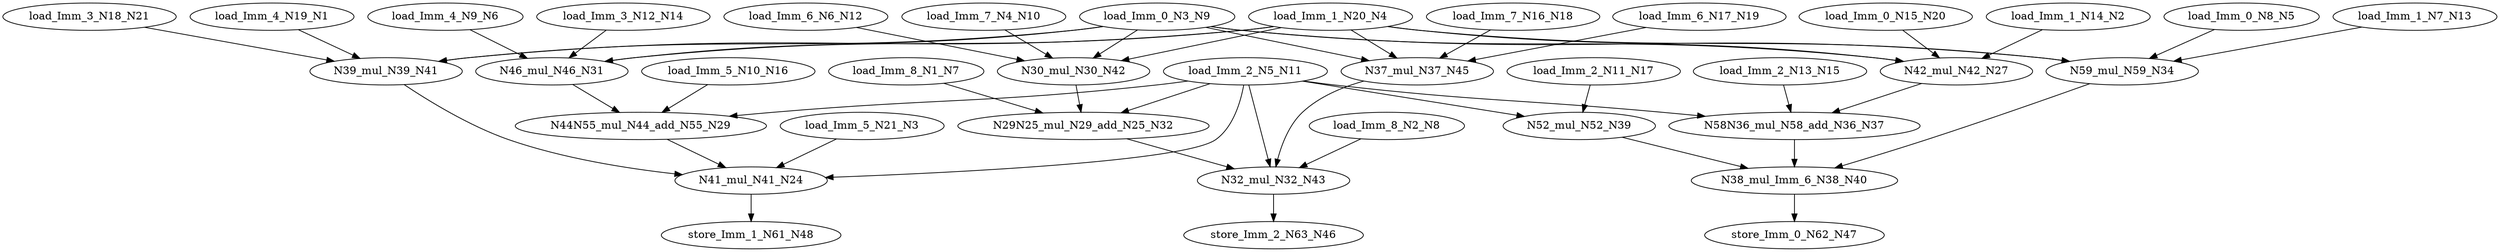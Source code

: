 digraph graphname {
N48 [color="black", ntype="outvar", label="store_Imm_1_N61_N48"];
N41 [color="black", ntype="operation", label="N39_mul_N39_N41"];
N40 [color="black", ntype="operation", label="N38_mul_Imm_6_N38_N40"];
N43 [color="black", ntype="operation", label="N32_mul_N32_N43"];
N42 [color="black", ntype="operation", label="N30_mul_N30_N42"];
N45 [color="black", ntype="operation", label="N37_mul_N37_N45"];
N47 [color="black", ntype="outvar", label="store_Imm_0_N62_N47"];
N46 [color="black", ntype="outvar", label="store_Imm_2_N63_N46"];
N29 [color="black", ntype="operation", label="N44N55_mul_N44_add_N55_N29"];
N21 [color="black", ntype="invar", label="load_Imm_3_N18_N21"];
N20 [color="black", ntype="invar", label="load_Imm_0_N15_N20"];
N27 [color="black", ntype="operation", label="N42_mul_N42_N27"];
N24 [color="black", ntype="operation", label="N41_mul_N41_N24"];
N8 [color="black", ntype="invar", label="load_Imm_8_N2_N8"];
N9 [color="black", ntype="invar", label="load_Imm_0_N3_N9"];
N1 [color="black", ntype="invar", label="load_Imm_4_N19_N1"];
N2 [color="black", ntype="invar", label="load_Imm_1_N14_N2"];
N3 [color="black", ntype="invar", label="load_Imm_5_N21_N3"];
N4 [color="black", ntype="invar", label="load_Imm_1_N20_N4"];
N5 [color="black", ntype="invar", label="load_Imm_0_N8_N5"];
N6 [color="black", ntype="invar", label="load_Imm_4_N9_N6"];
N7 [color="black", ntype="invar", label="load_Imm_8_N1_N7"];
N12 [color="black", ntype="invar", label="load_Imm_6_N6_N12"];
N13 [color="black", ntype="invar", label="load_Imm_1_N7_N13"];
N10 [color="black", ntype="invar", label="load_Imm_7_N4_N10"];
N11 [color="black", ntype="invar", label="load_Imm_2_N5_N11"];
N16 [color="black", ntype="invar", label="load_Imm_5_N10_N16"];
N17 [color="black", ntype="invar", label="load_Imm_2_N11_N17"];
N14 [color="black", ntype="invar", label="load_Imm_3_N12_N14"];
N15 [color="black", ntype="invar", label="load_Imm_2_N13_N15"];
N18 [color="black", ntype="invar", label="load_Imm_7_N16_N18"];
N19 [color="black", ntype="invar", label="load_Imm_6_N17_N19"];
N39 [color="black", ntype="operation", label="N52_mul_N52_N39"];
N31 [color="black", ntype="operation", label="N46_mul_N46_N31"];
N32 [color="black", ntype="operation", label="N29N25_mul_N29_add_N25_N32"];
N34 [color="black", ntype="operation", label="N59_mul_N59_N34"];
N37 [color="black", ntype="operation", label="N58N36_mul_N58_add_N36_N37"];
N41 -> N24;
N40 -> N47;
N43 -> N46;
N42 -> N32;
N45 -> N43;
N29 -> N24;
N21 -> N41;
N20 -> N27;
N27 -> N37;
N24 -> N48;
N8 -> N43;
N9 -> N31;
N9 -> N34;
N9 -> N42;
N9 -> N41;
N9 -> N45;
N9 -> N27;
N1 -> N41;
N2 -> N27;
N3 -> N24;
N4 -> N45;
N4 -> N27;
N4 -> N41;
N4 -> N42;
N4 -> N31;
N4 -> N34;
N5 -> N34;
N6 -> N31;
N7 -> N32;
N12 -> N42;
N13 -> N34;
N10 -> N42;
N11 -> N39;
N11 -> N29;
N11 -> N32;
N11 -> N24;
N11 -> N43;
N11 -> N37;
N16 -> N29;
N17 -> N39;
N14 -> N31;
N15 -> N37;
N18 -> N45;
N19 -> N45;
N39 -> N40;
N31 -> N29;
N32 -> N43;
N34 -> N40;
N37 -> N40;
}

